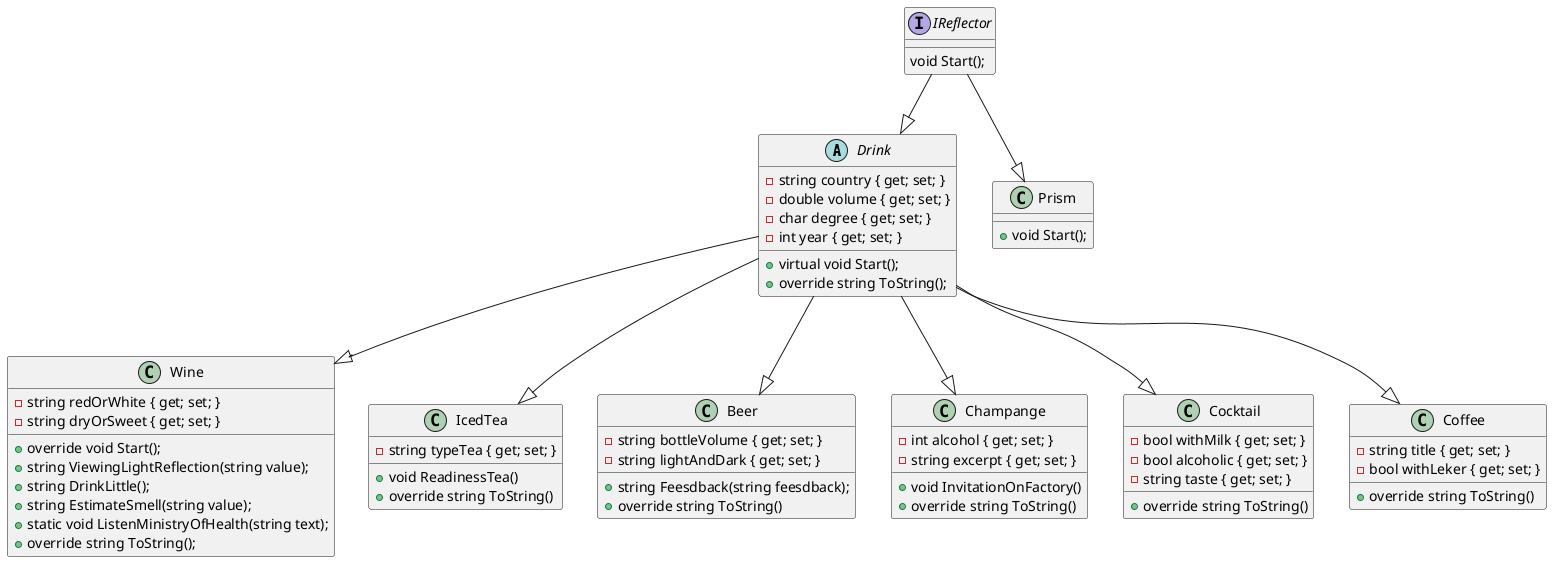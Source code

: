﻿@startuml

abstract class Drink
{
    - string country { get; set; }
    - double volume { get; set; }
    - char degree { get; set; }
    - int year { get; set; }

    + virtual void Start();
    + override string ToString();
}

class Wine 
{
   - string redOrWhite { get; set; }
   - string dryOrSweet { get; set; }
   
    + override void Start();   
    + string ViewingLightReflection(string value);
    + string DrinkLittle();
    + string EstimateSmell(string value); 
    + static void ListenMinistryOfHealth(string text);
    + override string ToString();
}

class IcedTea
{
    - string typeTea { get; set; }
    
    + void ReadinessTea()
    +override string ToString()
}

class Beer
{
    - string bottleVolume { get; set; }
    - string lightAndDark { get; set; }
    
    + string Feesdback(string feesdback);
    + override string ToString()
}


class Champange
{
    - int alcohol { get; set; }
    - string excerpt { get; set; }
    
    + void InvitationOnFactory()
    + override string ToString()
}

class Cocktail
{
    - bool withMilk { get; set; }
    - bool alcoholic { get; set; }
    - string taste { get; set; }
    
    + override string ToString()
}

class Coffee
{
    - string title { get; set; }
    - bool withLeker { get; set; }
    
    + override string ToString()
}

interface IReflector
{
    void Start();
}

class Prism
{
    + void Start();
}

Drink --|> Wine
Drink --|> IcedTea
Drink --|> Beer
Drink --|> Champange
Drink --|> Cocktail
Drink --|> Coffee
IReflector --|> Prism
IReflector --|> Drink

@enduml